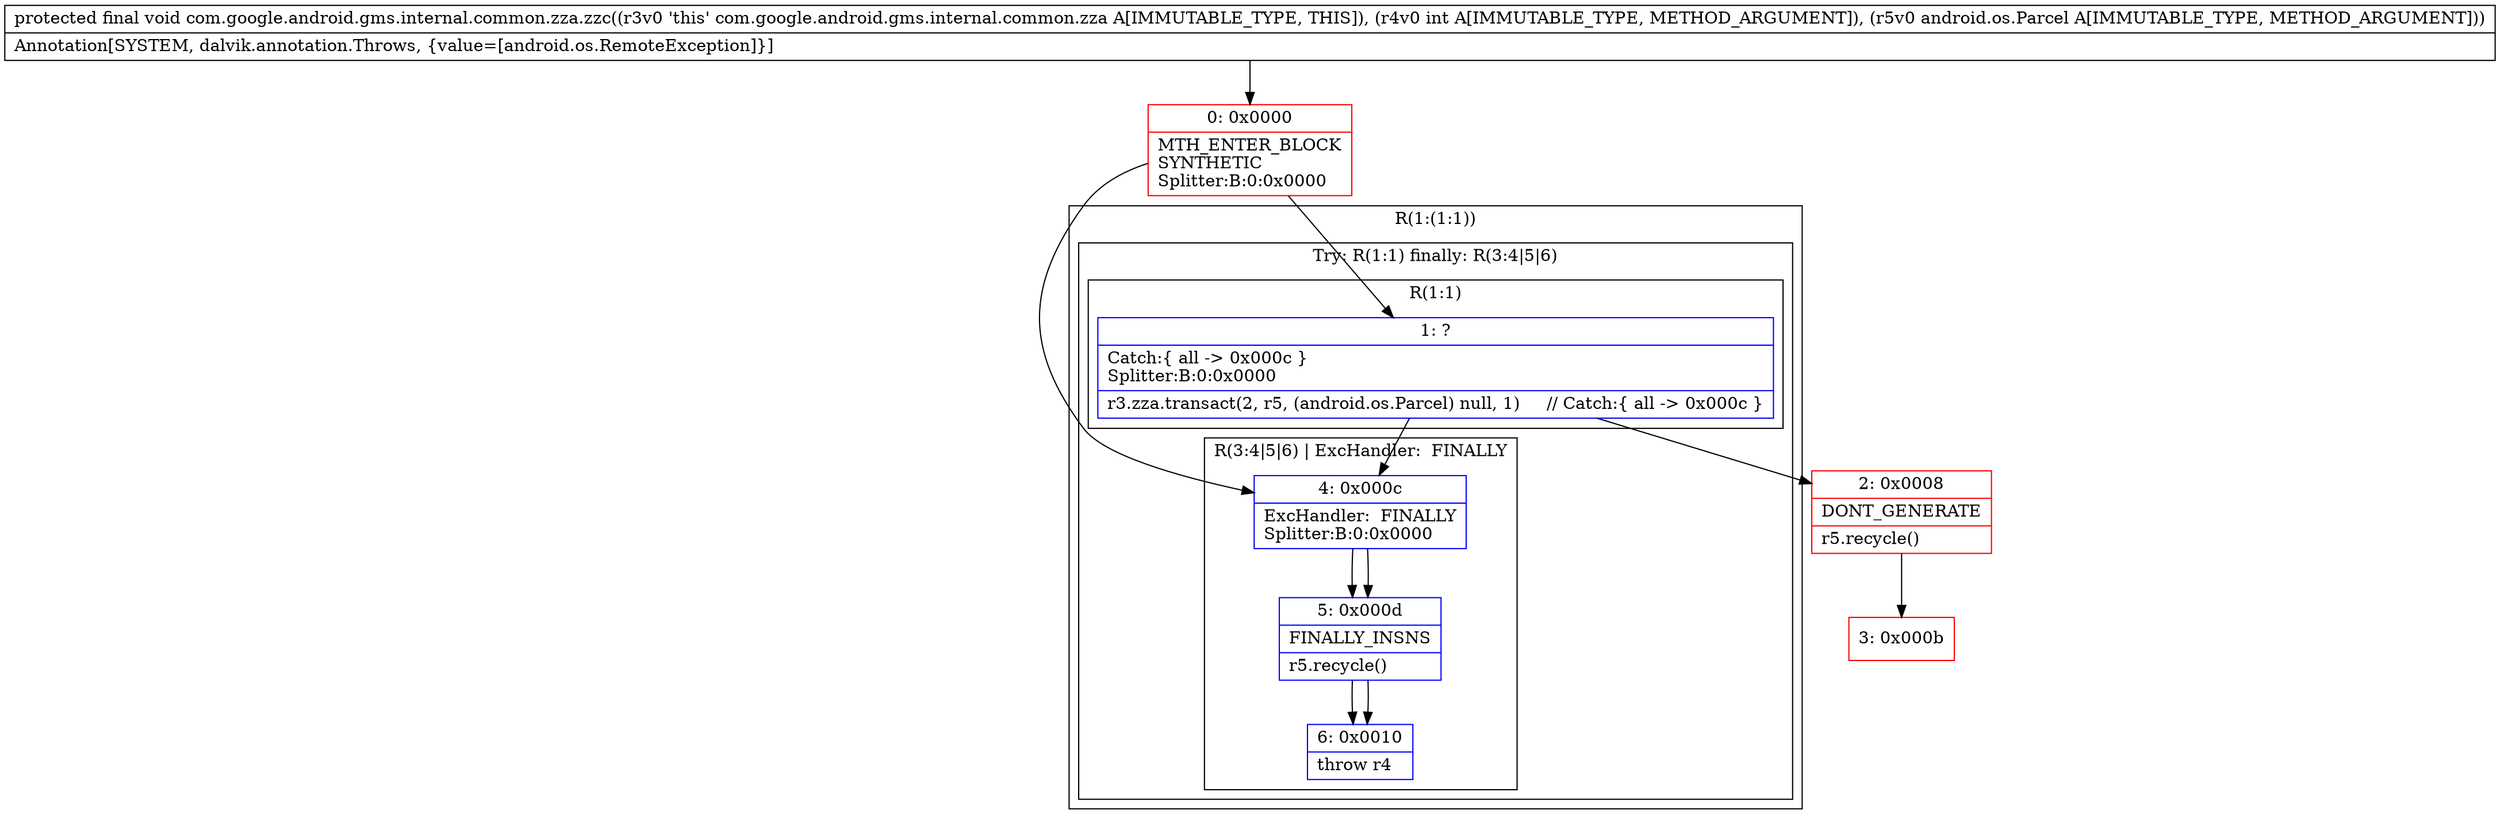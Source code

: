 digraph "CFG forcom.google.android.gms.internal.common.zza.zzc(ILandroid\/os\/Parcel;)V" {
subgraph cluster_Region_443637528 {
label = "R(1:(1:1))";
node [shape=record,color=blue];
subgraph cluster_TryCatchRegion_1497346647 {
label = "Try: R(1:1) finally: R(3:4|5|6)";
node [shape=record,color=blue];
subgraph cluster_Region_1617039282 {
label = "R(1:1)";
node [shape=record,color=blue];
Node_1 [shape=record,label="{1\:\ ?|Catch:\{ all \-\> 0x000c \}\lSplitter:B:0:0x0000\l|r3.zza.transact(2, r5, (android.os.Parcel) null, 1)     \/\/ Catch:\{ all \-\> 0x000c \}\l}"];
}
subgraph cluster_Region_1028009805 {
label = "R(3:4|5|6) | ExcHandler:  FINALLY\l";
node [shape=record,color=blue];
Node_4 [shape=record,label="{4\:\ 0x000c|ExcHandler:  FINALLY\lSplitter:B:0:0x0000\l}"];
Node_5 [shape=record,label="{5\:\ 0x000d|FINALLY_INSNS\l|r5.recycle()\l}"];
Node_6 [shape=record,label="{6\:\ 0x0010|throw r4\l}"];
}
}
}
subgraph cluster_Region_1028009805 {
label = "R(3:4|5|6) | ExcHandler:  FINALLY\l";
node [shape=record,color=blue];
Node_4 [shape=record,label="{4\:\ 0x000c|ExcHandler:  FINALLY\lSplitter:B:0:0x0000\l}"];
Node_5 [shape=record,label="{5\:\ 0x000d|FINALLY_INSNS\l|r5.recycle()\l}"];
Node_6 [shape=record,label="{6\:\ 0x0010|throw r4\l}"];
}
Node_0 [shape=record,color=red,label="{0\:\ 0x0000|MTH_ENTER_BLOCK\lSYNTHETIC\lSplitter:B:0:0x0000\l}"];
Node_2 [shape=record,color=red,label="{2\:\ 0x0008|DONT_GENERATE\l|r5.recycle()\l}"];
Node_3 [shape=record,color=red,label="{3\:\ 0x000b}"];
MethodNode[shape=record,label="{protected final void com.google.android.gms.internal.common.zza.zzc((r3v0 'this' com.google.android.gms.internal.common.zza A[IMMUTABLE_TYPE, THIS]), (r4v0 int A[IMMUTABLE_TYPE, METHOD_ARGUMENT]), (r5v0 android.os.Parcel A[IMMUTABLE_TYPE, METHOD_ARGUMENT]))  | Annotation[SYSTEM, dalvik.annotation.Throws, \{value=[android.os.RemoteException]\}]\l}"];
MethodNode -> Node_0;
Node_1 -> Node_2;
Node_1 -> Node_4;
Node_4 -> Node_5;
Node_5 -> Node_6;
Node_4 -> Node_5;
Node_5 -> Node_6;
Node_0 -> Node_1;
Node_0 -> Node_4;
Node_2 -> Node_3;
}


